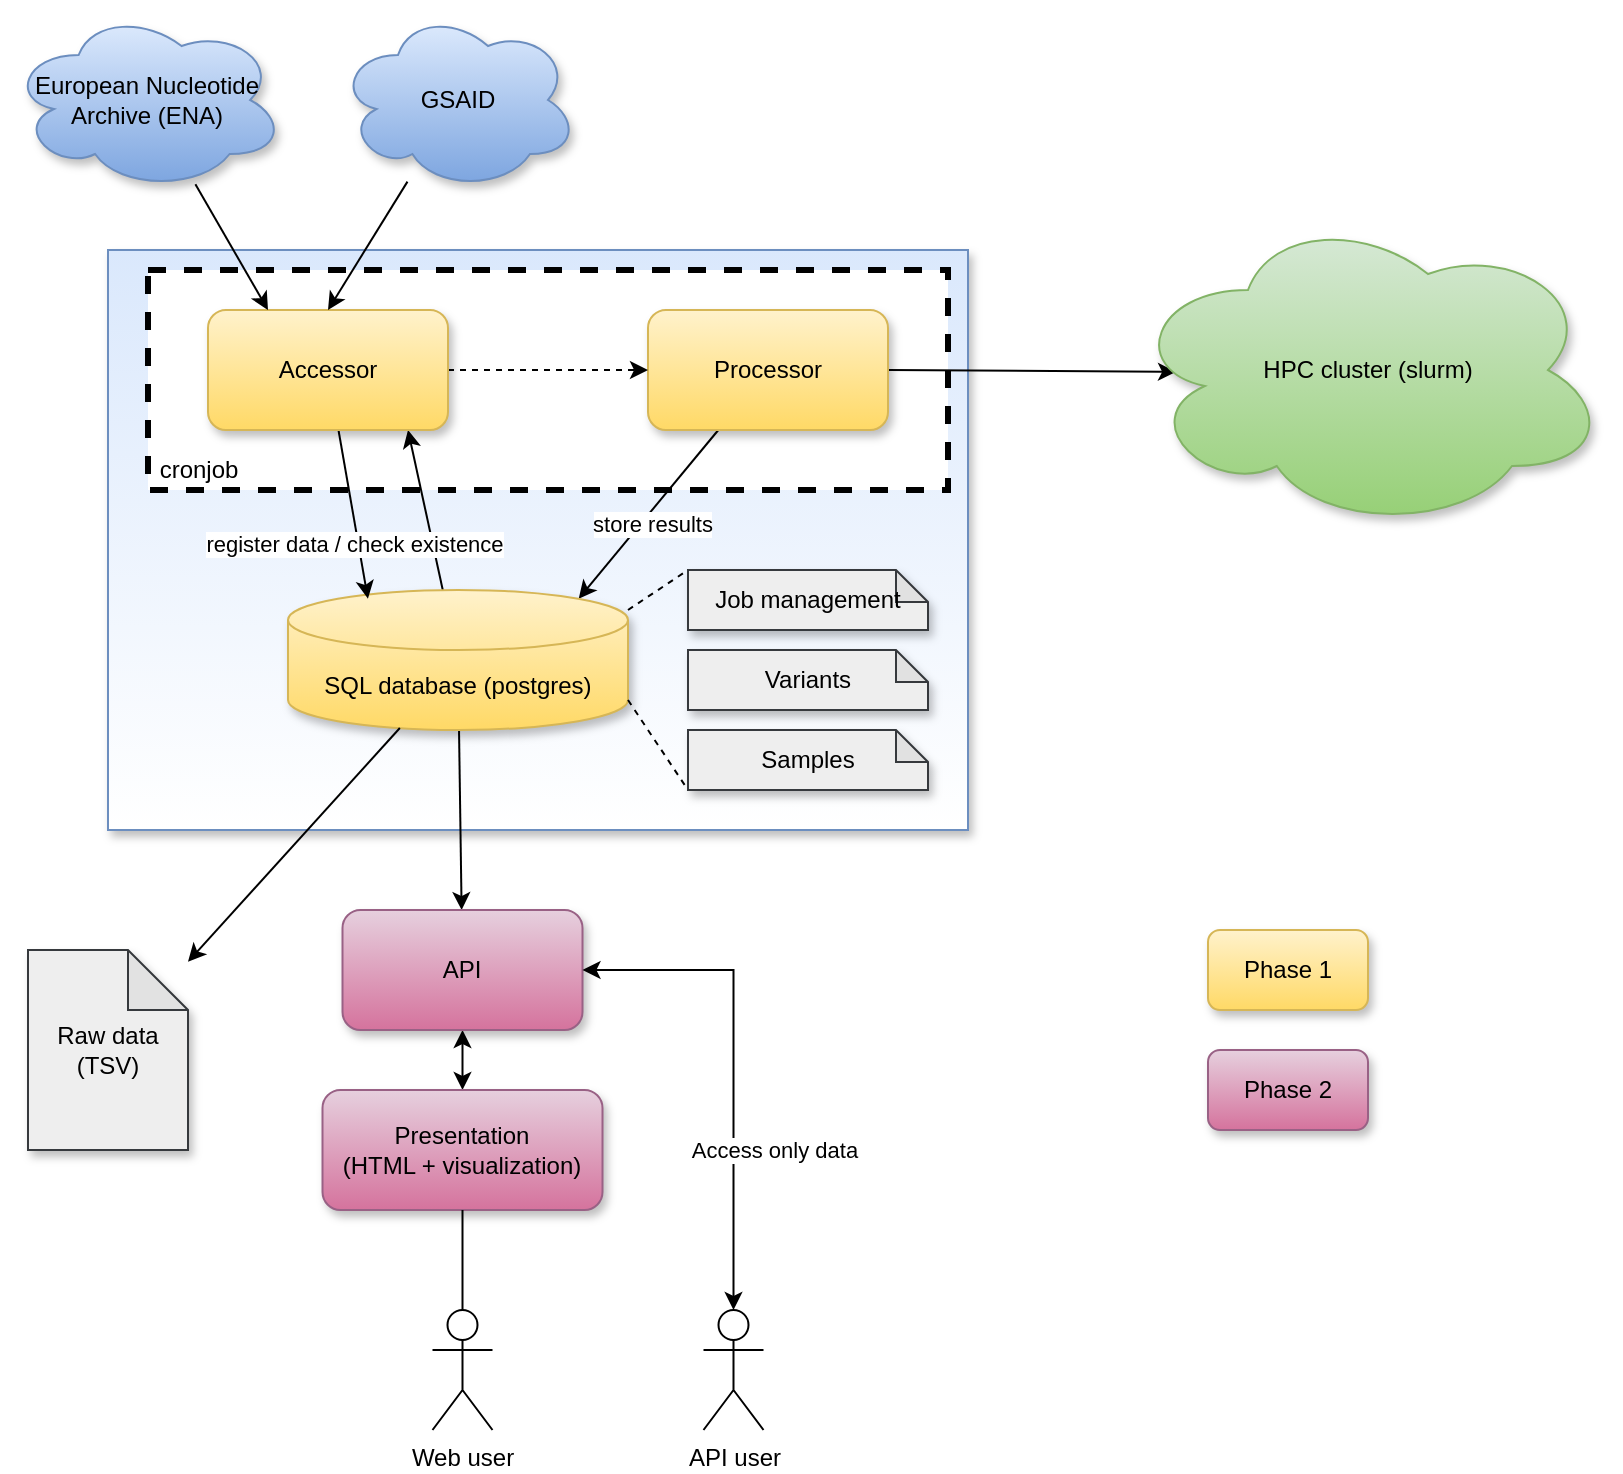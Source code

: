 <mxfile version="14.0.1" type="device"><diagram id="zuSbhpYl-2tlLEQGfSwl" name="Page-1"><mxGraphModel dx="1422" dy="770" grid="1" gridSize="10" guides="1" tooltips="1" connect="1" arrows="1" fold="1" page="1" pageScale="1" pageWidth="1100" pageHeight="850" math="0" shadow="0"><root><mxCell id="0"/><mxCell id="1" parent="0"/><mxCell id="Y-FG7RCM9NIFaPbHtOFg-13" value="" style="rounded=0;whiteSpace=wrap;html=1;shadow=1;fillColor=#dae8fc;strokeColor=#6c8ebf;gradientColor=#ffffff;" parent="1" vertex="1"><mxGeometry x="290" y="120" width="430" height="290" as="geometry"/></mxCell><mxCell id="Y-FG7RCM9NIFaPbHtOFg-26" value="" style="rounded=0;whiteSpace=wrap;html=1;dashed=1;strokeWidth=3;" parent="1" vertex="1"><mxGeometry x="310" y="130" width="400" height="110" as="geometry"/></mxCell><mxCell id="Y-FG7RCM9NIFaPbHtOFg-38" style="edgeStyle=none;rounded=0;orthogonalLoop=1;jettySize=auto;html=1;exitX=0.5;exitY=0;exitDx=0;exitDy=0;entryX=0.5;entryY=1;entryDx=0;entryDy=0;startArrow=classic;startFill=1;" parent="1" source="Y-FG7RCM9NIFaPbHtOFg-1" target="Y-FG7RCM9NIFaPbHtOFg-14" edge="1"><mxGeometry relative="1" as="geometry"/></mxCell><mxCell id="Y-FG7RCM9NIFaPbHtOFg-1" value="Presentation&lt;br&gt;(HTML + visualization)" style="rounded=1;whiteSpace=wrap;html=1;gradientColor=#d5739d;fillColor=#e6d0de;strokeColor=#996185;shadow=1;" parent="1" vertex="1"><mxGeometry x="397.25" y="540" width="140" height="60" as="geometry"/></mxCell><mxCell id="Y-FG7RCM9NIFaPbHtOFg-3" style="edgeStyle=orthogonalEdgeStyle;rounded=0;orthogonalLoop=1;jettySize=auto;html=1;entryX=0.5;entryY=1;entryDx=0;entryDy=0;endArrow=none;endFill=0;" parent="1" source="Y-FG7RCM9NIFaPbHtOFg-2" target="Y-FG7RCM9NIFaPbHtOFg-1" edge="1"><mxGeometry relative="1" as="geometry"><mxPoint x="462.75" y="605" as="targetPoint"/></mxGeometry></mxCell><mxCell id="Y-FG7RCM9NIFaPbHtOFg-2" value="Web user" style="shape=umlActor;verticalLabelPosition=bottom;verticalAlign=top;html=1;outlineConnect=0;" parent="1" vertex="1"><mxGeometry x="452.25" y="650" width="30" height="60" as="geometry"/></mxCell><mxCell id="Y-FG7RCM9NIFaPbHtOFg-11" style="edgeStyle=none;rounded=0;orthogonalLoop=1;jettySize=auto;html=1;entryX=0.855;entryY=0;entryDx=0;entryDy=4.35;entryPerimeter=0;" parent="1" source="Y-FG7RCM9NIFaPbHtOFg-4" target="Y-FG7RCM9NIFaPbHtOFg-5" edge="1"><mxGeometry relative="1" as="geometry"/></mxCell><mxCell id="Y-FG7RCM9NIFaPbHtOFg-28" value="store results" style="edgeLabel;html=1;align=center;verticalAlign=middle;resizable=0;points=[];" parent="Y-FG7RCM9NIFaPbHtOFg-11" vertex="1" connectable="0"><mxGeometry x="-0.358" y="3" relative="1" as="geometry"><mxPoint x="-13.19" y="17.73" as="offset"/></mxGeometry></mxCell><mxCell id="Y-FG7RCM9NIFaPbHtOFg-33" style="edgeStyle=none;rounded=0;orthogonalLoop=1;jettySize=auto;html=1;exitX=1;exitY=0.5;exitDx=0;exitDy=0;entryX=0.1;entryY=0.506;entryDx=0;entryDy=0;entryPerimeter=0;" parent="1" source="Y-FG7RCM9NIFaPbHtOFg-4" target="Y-FG7RCM9NIFaPbHtOFg-31" edge="1"><mxGeometry relative="1" as="geometry"/></mxCell><mxCell id="Y-FG7RCM9NIFaPbHtOFg-4" value="Processor" style="rounded=1;whiteSpace=wrap;html=1;gradientColor=#ffd966;fillColor=#fff2cc;strokeColor=#d6b656;shadow=1;" parent="1" vertex="1"><mxGeometry x="560" y="150" width="120" height="60" as="geometry"/></mxCell><mxCell id="Y-FG7RCM9NIFaPbHtOFg-9" style="edgeStyle=none;rounded=0;orthogonalLoop=1;jettySize=auto;html=1;" parent="1" source="Y-FG7RCM9NIFaPbHtOFg-5" edge="1"><mxGeometry relative="1" as="geometry"><mxPoint x="440" y="210" as="targetPoint"/></mxGeometry></mxCell><mxCell id="Y-FG7RCM9NIFaPbHtOFg-37" style="edgeStyle=none;rounded=0;orthogonalLoop=1;jettySize=auto;html=1;" parent="1" source="Y-FG7RCM9NIFaPbHtOFg-5" target="Y-FG7RCM9NIFaPbHtOFg-14" edge="1"><mxGeometry relative="1" as="geometry"/></mxCell><mxCell id="Y-FG7RCM9NIFaPbHtOFg-5" value="SQL database (postgres)" style="shape=cylinder3;whiteSpace=wrap;html=1;boundedLbl=1;backgroundOutline=1;size=15;gradientColor=#ffd966;fillColor=#fff2cc;strokeColor=#d6b656;shadow=1;" parent="1" vertex="1"><mxGeometry x="380" y="290" width="170" height="70" as="geometry"/></mxCell><mxCell id="Y-FG7RCM9NIFaPbHtOFg-8" style="rounded=0;orthogonalLoop=1;jettySize=auto;html=1;entryX=0.235;entryY=0.062;entryDx=0;entryDy=0;entryPerimeter=0;" parent="1" source="Y-FG7RCM9NIFaPbHtOFg-6" target="Y-FG7RCM9NIFaPbHtOFg-5" edge="1"><mxGeometry relative="1" as="geometry"/></mxCell><mxCell id="Y-FG7RCM9NIFaPbHtOFg-29" value="register data / check existence" style="edgeLabel;html=1;align=center;verticalAlign=middle;resizable=0;points=[];" parent="Y-FG7RCM9NIFaPbHtOFg-8" vertex="1" connectable="0"><mxGeometry x="0.339" y="-2" relative="1" as="geometry"><mxPoint as="offset"/></mxGeometry></mxCell><mxCell id="Y-FG7RCM9NIFaPbHtOFg-10" style="edgeStyle=none;rounded=0;orthogonalLoop=1;jettySize=auto;html=1;entryX=0;entryY=0.5;entryDx=0;entryDy=0;dashed=1;" parent="1" source="Y-FG7RCM9NIFaPbHtOFg-6" target="Y-FG7RCM9NIFaPbHtOFg-4" edge="1"><mxGeometry relative="1" as="geometry"/></mxCell><mxCell id="Y-FG7RCM9NIFaPbHtOFg-6" value="Accessor" style="rounded=1;whiteSpace=wrap;html=1;gradientColor=#ffd966;fillColor=#fff2cc;strokeColor=#d6b656;shadow=1;" parent="1" vertex="1"><mxGeometry x="340" y="150" width="120" height="60" as="geometry"/></mxCell><mxCell id="Y-FG7RCM9NIFaPbHtOFg-14" value="API" style="rounded=1;whiteSpace=wrap;html=1;gradientColor=#d5739d;fillColor=#e6d0de;strokeColor=#996185;shadow=1;" parent="1" vertex="1"><mxGeometry x="407.25" y="450" width="120" height="60" as="geometry"/></mxCell><mxCell id="Y-FG7RCM9NIFaPbHtOFg-16" style="edgeStyle=none;rounded=0;orthogonalLoop=1;jettySize=auto;html=1;entryX=1;entryY=0.5;entryDx=0;entryDy=0;startArrow=classic;startFill=1;" parent="1" source="Y-FG7RCM9NIFaPbHtOFg-15" target="Y-FG7RCM9NIFaPbHtOFg-14" edge="1"><mxGeometry relative="1" as="geometry"><Array as="points"><mxPoint x="602.75" y="480"/></Array></mxGeometry></mxCell><mxCell id="Y-FG7RCM9NIFaPbHtOFg-17" value="Access only data" style="edgeLabel;html=1;align=center;verticalAlign=middle;resizable=0;points=[];" parent="Y-FG7RCM9NIFaPbHtOFg-16" vertex="1" connectable="0"><mxGeometry x="-0.173" y="-1" relative="1" as="geometry"><mxPoint x="19" y="21" as="offset"/></mxGeometry></mxCell><mxCell id="Y-FG7RCM9NIFaPbHtOFg-15" value="API user" style="shape=umlActor;verticalLabelPosition=bottom;verticalAlign=top;html=1;outlineConnect=0;" parent="1" vertex="1"><mxGeometry x="587.75" y="650" width="30" height="60" as="geometry"/></mxCell><mxCell id="Y-FG7RCM9NIFaPbHtOFg-21" style="edgeStyle=none;rounded=0;orthogonalLoop=1;jettySize=auto;html=1;entryX=0.25;entryY=0;entryDx=0;entryDy=0;" parent="1" source="Y-FG7RCM9NIFaPbHtOFg-18" target="Y-FG7RCM9NIFaPbHtOFg-6" edge="1"><mxGeometry relative="1" as="geometry"/></mxCell><mxCell id="Y-FG7RCM9NIFaPbHtOFg-18" value="European Nucleotide Archive (ENA)" style="ellipse;shape=cloud;whiteSpace=wrap;html=1;gradientColor=#7ea6e0;fillColor=#dae8fc;strokeColor=#6c8ebf;shadow=1;" parent="1" vertex="1"><mxGeometry x="241" width="137.25" height="90" as="geometry"/></mxCell><mxCell id="Y-FG7RCM9NIFaPbHtOFg-22" style="edgeStyle=none;rounded=0;orthogonalLoop=1;jettySize=auto;html=1;entryX=0.5;entryY=0;entryDx=0;entryDy=0;" parent="1" source="Y-FG7RCM9NIFaPbHtOFg-19" target="Y-FG7RCM9NIFaPbHtOFg-6" edge="1"><mxGeometry relative="1" as="geometry"/></mxCell><mxCell id="Y-FG7RCM9NIFaPbHtOFg-19" value="GSAID" style="ellipse;shape=cloud;whiteSpace=wrap;html=1;gradientColor=#7ea6e0;fillColor=#dae8fc;strokeColor=#6c8ebf;shadow=1;" parent="1" vertex="1"><mxGeometry x="405" width="120" height="90" as="geometry"/></mxCell><mxCell id="Y-FG7RCM9NIFaPbHtOFg-27" value="cronjob" style="text;html=1;align=center;verticalAlign=middle;resizable=0;points=[];autosize=1;" parent="1" vertex="1"><mxGeometry x="310" y="220" width="50" height="20" as="geometry"/></mxCell><mxCell id="Y-FG7RCM9NIFaPbHtOFg-31" value="HPC cluster (slurm)" style="ellipse;shape=cloud;whiteSpace=wrap;html=1;gradientColor=#97d077;fillColor=#d5e8d4;strokeColor=#82b366;shadow=1;" parent="1" vertex="1"><mxGeometry x="800" y="100" width="240" height="160" as="geometry"/></mxCell><mxCell id="Y-FG7RCM9NIFaPbHtOFg-34" value="Job management" style="shape=note;whiteSpace=wrap;html=1;backgroundOutline=1;darkOpacity=0.05;strokeWidth=1;size=16;fillColor=#eeeeee;strokeColor=#36393d;shadow=1;" parent="1" vertex="1"><mxGeometry x="580" y="280" width="120" height="30" as="geometry"/></mxCell><mxCell id="Y-FG7RCM9NIFaPbHtOFg-35" value="Variants" style="shape=note;whiteSpace=wrap;html=1;backgroundOutline=1;darkOpacity=0.05;strokeWidth=1;size=16;fillColor=#eeeeee;strokeColor=#36393d;shadow=1;" parent="1" vertex="1"><mxGeometry x="580" y="320" width="120" height="30" as="geometry"/></mxCell><mxCell id="Y-FG7RCM9NIFaPbHtOFg-36" value="Samples" style="shape=note;whiteSpace=wrap;html=1;backgroundOutline=1;darkOpacity=0.05;strokeWidth=1;size=16;fillColor=#eeeeee;strokeColor=#36393d;shadow=1;" parent="1" vertex="1"><mxGeometry x="580" y="360" width="120" height="30" as="geometry"/></mxCell><mxCell id="Y-FG7RCM9NIFaPbHtOFg-40" value="" style="endArrow=none;dashed=1;html=1;exitX=1;exitY=0.143;exitDx=0;exitDy=0;exitPerimeter=0;" parent="1" source="Y-FG7RCM9NIFaPbHtOFg-5" edge="1"><mxGeometry width="50" height="50" relative="1" as="geometry"><mxPoint x="537.25" y="300" as="sourcePoint"/><mxPoint x="580" y="280" as="targetPoint"/></mxGeometry></mxCell><mxCell id="Y-FG7RCM9NIFaPbHtOFg-41" value="" style="endArrow=none;dashed=1;html=1;exitX=1;exitY=1;exitDx=0;exitDy=-15;exitPerimeter=0;strokeWidth=1;" parent="1" source="Y-FG7RCM9NIFaPbHtOFg-5" edge="1"><mxGeometry width="50" height="50" relative="1" as="geometry"><mxPoint x="550" y="360" as="sourcePoint"/><mxPoint x="580" y="390" as="targetPoint"/><Array as="points"/></mxGeometry></mxCell><mxCell id="Y-FG7RCM9NIFaPbHtOFg-42" value="Phase 1" style="rounded=1;whiteSpace=wrap;html=1;strokeWidth=1;gradientColor=#ffd966;fillColor=#fff2cc;strokeColor=#d6b656;shadow=1;" parent="1" vertex="1"><mxGeometry x="840" y="460" width="80" height="40" as="geometry"/></mxCell><mxCell id="Y-FG7RCM9NIFaPbHtOFg-43" value="Phase 2" style="rounded=1;whiteSpace=wrap;html=1;strokeWidth=1;gradientColor=#d5739d;fillColor=#e6d0de;strokeColor=#996185;shadow=1;" parent="1" vertex="1"><mxGeometry x="840" y="520" width="80" height="40" as="geometry"/></mxCell><mxCell id="Y-FG7RCM9NIFaPbHtOFg-45" style="edgeStyle=none;rounded=0;orthogonalLoop=1;jettySize=auto;html=1;entryX=0.329;entryY=0.986;entryDx=0;entryDy=0;entryPerimeter=0;startArrow=classic;startFill=1;endArrow=none;endFill=0;strokeWidth=1;" parent="1" source="Y-FG7RCM9NIFaPbHtOFg-44" target="Y-FG7RCM9NIFaPbHtOFg-5" edge="1"><mxGeometry relative="1" as="geometry"/></mxCell><mxCell id="Y-FG7RCM9NIFaPbHtOFg-44" value="Raw data (TSV)" style="shape=note;whiteSpace=wrap;html=1;backgroundOutline=1;darkOpacity=0.05;strokeWidth=1;fillColor=#eeeeee;strokeColor=#36393d;shadow=1;" parent="1" vertex="1"><mxGeometry x="250" y="470" width="80" height="100" as="geometry"/></mxCell></root></mxGraphModel></diagram></mxfile>